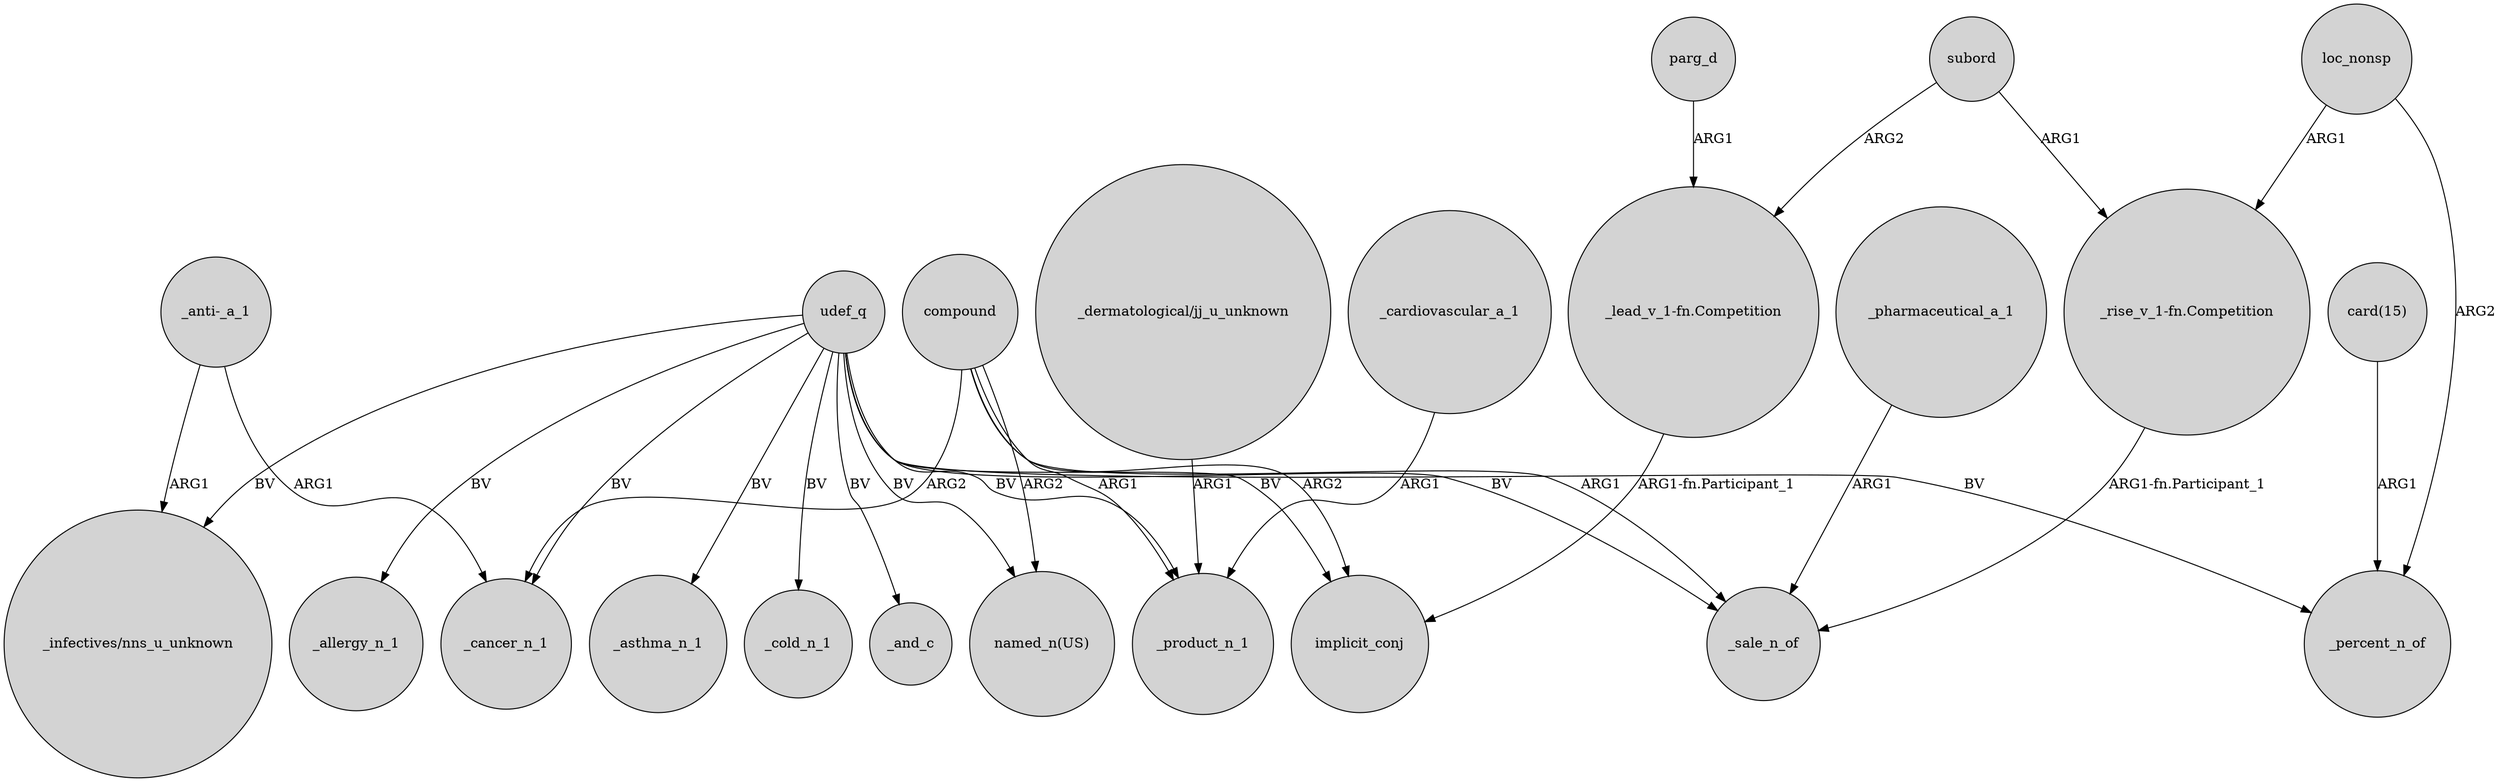 digraph {
	node [shape=circle style=filled]
	"_anti-_a_1" -> "_infectives/nns_u_unknown" [label=ARG1]
	"_dermatological/jj_u_unknown" -> _product_n_1 [label=ARG1]
	loc_nonsp -> "_rise_v_1-fn.Competition" [label=ARG1]
	udef_q -> _asthma_n_1 [label=BV]
	parg_d -> "_lead_v_1-fn.Competition" [label=ARG1]
	subord -> "_lead_v_1-fn.Competition" [label=ARG2]
	udef_q -> _cold_n_1 [label=BV]
	udef_q -> "_infectives/nns_u_unknown" [label=BV]
	compound -> _sale_n_of [label=ARG1]
	udef_q -> _product_n_1 [label=BV]
	udef_q -> _sale_n_of [label=BV]
	udef_q -> _and_c [label=BV]
	compound -> implicit_conj [label=ARG2]
	udef_q -> _allergy_n_1 [label=BV]
	udef_q -> _percent_n_of [label=BV]
	"_rise_v_1-fn.Competition" -> _sale_n_of [label="ARG1-fn.Participant_1"]
	_pharmaceutical_a_1 -> _sale_n_of [label=ARG1]
	"card(15)" -> _percent_n_of [label=ARG1]
	compound -> _cancer_n_1 [label=ARG2]
	"_anti-_a_1" -> _cancer_n_1 [label=ARG1]
	_cardiovascular_a_1 -> _product_n_1 [label=ARG1]
	compound -> _product_n_1 [label=ARG1]
	"_lead_v_1-fn.Competition" -> implicit_conj [label="ARG1-fn.Participant_1"]
	subord -> "_rise_v_1-fn.Competition" [label=ARG1]
	compound -> "named_n(US)" [label=ARG2]
	udef_q -> implicit_conj [label=BV]
	udef_q -> "named_n(US)" [label=BV]
	udef_q -> _cancer_n_1 [label=BV]
	loc_nonsp -> _percent_n_of [label=ARG2]
}
